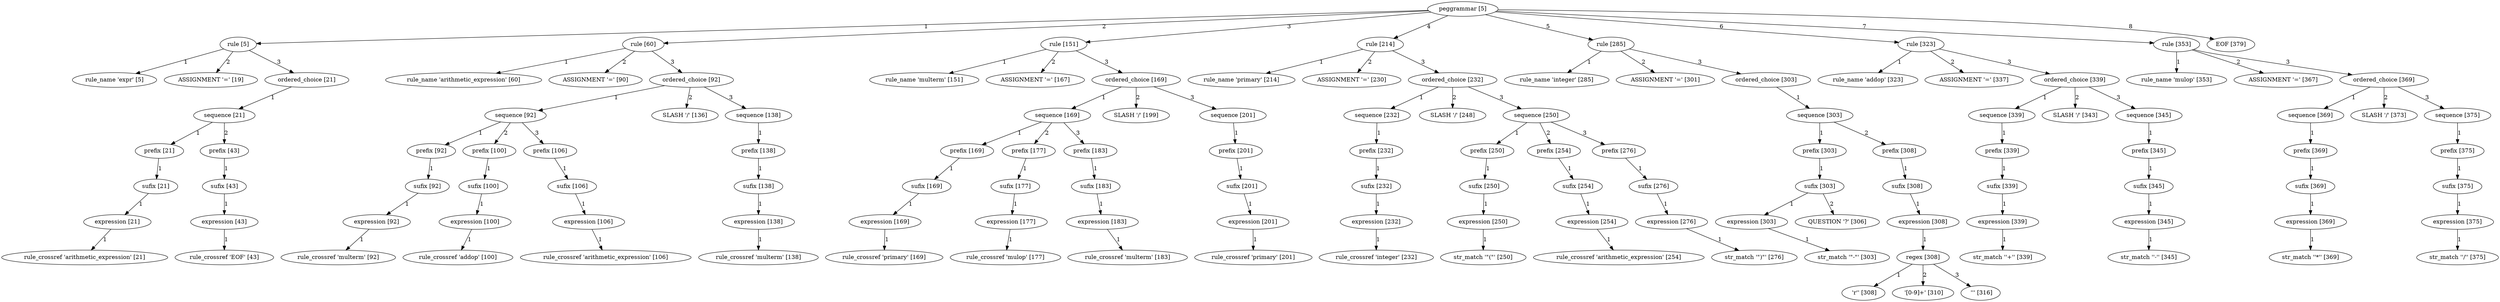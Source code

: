 digraph arpeggio_graph {
4529692088 [label="peggrammar [5]"];
4529692088->4529453160 [label="1"]

4529453160 [label="rule [5]"];
4529453160->4529634776 [label="1"]

4529634776 [label="rule_name 'expr' [5]"];
4529453160->4529635056 [label="2"]

4529635056 [label="ASSIGNMENT '=' [19]"];
4529453160->4529453000 [label="3"]

4529453000 [label="ordered_choice [21]"];
4529453000->4529452600 [label="1"]

4529452600 [label="sequence [21]"];
4529452600->4529418056 [label="1"]

4529418056 [label="prefix [21]"];
4529418056->4529417896 [label="1"]

4529417896 [label="sufix [21]"];
4529417896->4529417096 [label="1"]

4529417096 [label="expression [21]"];
4529417096->4529425432 [label="1"]

4529425432 [label="rule_crossref 'arithmetic_expression' [21]"];
4529452600->4529451640 [label="2"]

4529451640 [label="prefix [43]"];
4529451640->4529451480 [label="1"]

4529451480 [label="sufix [43]"];
4529451480->4529416376 [label="1"]

4529416376 [label="expression [43]"];
4529416376->4529634832 [label="1"]

4529634832 [label="rule_crossref 'EOF' [43]"];
4529692088->4529575080 [label="2"]

4529575080 [label="rule [60]"];
4529575080->4530915200 [label="1"]

4530915200 [label="rule_name 'arithmetic_expression' [60]"];
4529575080->4528908384 [label="2"]

4528908384 [label="ASSIGNMENT '=' [90]"];
4529575080->4529574840 [label="3"]

4529574840 [label="ordered_choice [92]"];
4529574840->4529554120 [label="1"]

4529554120 [label="sequence [92]"];
4529554120->4529553800 [label="1"]

4529553800 [label="prefix [92]"];
4529553800->4529553640 [label="1"]

4529553640 [label="sufix [92]"];
4529553640->4529454520 [label="1"]

4529454520 [label="expression [92]"];
4529454520->4529631416 [label="1"]

4529631416 [label="rule_crossref 'multerm' [92]"];
4529554120->4529454200 [label="2"]

4529454200 [label="prefix [100]"];
4529454200->4529454600 [label="1"]

4529454600 [label="sufix [100]"];
4529454600->4529554840 [label="1"]

4529554840 [label="expression [100]"];
4529554840->4529634496 [label="1"]

4529634496 [label="rule_crossref 'addop' [100]"];
4529554120->4529416696 [label="3"]

4529416696 [label="prefix [106]"];
4529416696->4530940968 [label="1"]

4530940968 [label="sufix [106]"];
4530940968->4529452120 [label="1"]

4529452120 [label="expression [106]"];
4529452120->4529634608 [label="1"]

4529634608 [label="rule_crossref 'arithmetic_expression' [106]"];
4529574840->4529634552 [label="2"]

4529634552 [label="SLASH '/' [136]"];
4529574840->4529574600 [label="3"]

4529574600 [label="sequence [138]"];
4529574600->4529557080 [label="1"]

4529557080 [label="prefix [138]"];
4529557080->4529556920 [label="1"]

4529556920 [label="sufix [138]"];
4529556920->4529556200 [label="1"]

4529556200 [label="expression [138]"];
4529556200->4528762328 [label="1"]

4528762328 [label="rule_crossref 'multerm' [138]"];
4529692088->4529454920 [label="3"]

4529454920 [label="rule [151]"];
4529454920->4529635168 [label="1"]

4529635168 [label="rule_name 'multerm' [151]"];
4529454920->4529635000 [label="2"]

4529635000 [label="ASSIGNMENT '=' [167]"];
4529454920->4529575640 [label="3"]

4529575640 [label="ordered_choice [169]"];
4529575640->4529664072 [label="1"]

4529664072 [label="sequence [169]"];
4529664072->4529553480 [label="1"]

4529553480 [label="prefix [169]"];
4529553480->4529555400 [label="1"]

4529555400 [label="sufix [169]"];
4529555400->4529556520 [label="1"]

4529556520 [label="expression [169]"];
4529556520->4529422968 [label="1"]

4529422968 [label="rule_crossref 'primary' [169]"];
4529664072->4529454040 [label="2"]

4529454040 [label="prefix [177]"];
4529454040->4529453960 [label="1"]

4529453960 [label="sufix [177]"];
4529453960->4529451160 [label="1"]

4529451160 [label="expression [177]"];
4529451160->4529422464 [label="1"]

4529422464 [label="rule_crossref 'mulop' [177]"];
4529664072->4529576680 [label="3"]

4529576680 [label="prefix [183]"];
4529576680->4529576520 [label="1"]

4529576520 [label="sufix [183]"];
4529576520->4529574280 [label="1"]

4529574280 [label="expression [183]"];
4529574280->4529423304 [label="1"]

4529423304 [label="rule_crossref 'multerm' [183]"];
4529575640->4529634328 [label="2"]

4529634328 [label="SLASH '/' [199]"];
4529575640->4529574760 [label="3"]

4529574760 [label="sequence [201]"];
4529574760->4529577480 [label="1"]

4529577480 [label="prefix [201]"];
4529577480->4529577560 [label="1"]

4529577560 [label="sufix [201]"];
4529577560->4529665272 [label="1"]

4529665272 [label="expression [201]"];
4529665272->4529424200 [label="1"]

4529424200 [label="rule_crossref 'primary' [201]"];
4529692088->4529690328 [label="4"]

4529690328 [label="rule [214]"];
4529690328->4529634104 [label="1"]

4529634104 [label="rule_name 'primary' [214]"];
4529690328->4529422688 [label="2"]

4529422688 [label="ASSIGNMENT '=' [230]"];
4529690328->4529690088 [label="3"]

4529690088 [label="ordered_choice [232]"];
4529690088->4529666232 [label="1"]

4529666232 [label="sequence [232]"];
4529666232->4529665512 [label="1"]

4529665512 [label="prefix [232]"];
4529665512->4529665672 [label="1"]

4529665672 [label="sufix [232]"];
4529665672->4529555880 [label="1"]

4529555880 [label="expression [232]"];
4529555880->4529424424 [label="1"]

4529424424 [label="rule_crossref 'integer' [232]"];
4529690088->4529423528 [label="2"]

4529423528 [label="SLASH '/' [248]"];
4529690088->4529689848 [label="3"]

4529689848 [label="sequence [250]"];
4529689848->4529689208 [label="1"]

4529689208 [label="prefix [250]"];
4529689208->4529689048 [label="1"]

4529689048 [label="sufix [250]"];
4529689048->4529667752 [label="1"]

4529667752 [label="expression [250]"];
4529667752->4529423864 [label="1"]

4529423864 [label="str_match '\"(\"' [250]"];
4529689848->4529664392 [label="2"]

4529664392 [label="prefix [254]"];
4529664392->4529665992 [label="1"]

4529665992 [label="sufix [254]"];
4529665992->4529667192 [label="1"]

4529667192 [label="expression [254]"];
4529667192->4529423416 [label="1"]

4529423416 [label="rule_crossref 'arithmetic_expression' [254]"];
4529689848->4529577000 [label="3"]

4529577000 [label="prefix [276]"];
4529577000->4529576280 [label="1"]

4529576280 [label="sufix [276]"];
4529576280->4529417816 [label="1"]

4529417816 [label="expression [276]"];
4529417816->4529423080 [label="1"]

4529423080 [label="str_match '\")\"' [276]"];
4529692088->4529555160 [label="5"]

4529555160 [label="rule [285]"];
4529555160->4529423248 [label="1"]

4529423248 [label="rule_name 'integer' [285]"];
4529555160->4529423696 [label="2"]

4529423696 [label="ASSIGNMENT '=' [301]"];
4529555160->4529451400 [label="3"]

4529451400 [label="ordered_choice [303]"];
4529451400->4529574120 [label="1"]

4529574120 [label="sequence [303]"];
4529574120->4529692488 [label="1"]

4529692488 [label="prefix [303]"];
4529692488->4529692328 [label="1"]

4529692328 [label="sufix [303]"];
4529692328->4529692008 [label="1"]

4529692008 [label="expression [303]"];
4529692008->4529424984 [label="1"]

4529424984 [label="str_match '\"-\"' [303]"];
4529692328->4529424928 [label="2"]

4529424928 [label="QUESTION '?' [306]"];
4529574120->4529690888 [label="2"]

4529690888 [label="prefix [308]"];
4529690888->4529691208 [label="1"]

4529691208 [label="sufix [308]"];
4529691208->4529726712 [label="1"]

4529726712 [label="expression [308]"];
4529726712->4529726392 [label="1"]

4529726392 [label="regex [308]"];
4529726392->4529425152 [label="1"]

4529425152 [label=" 'r'' [308]"];
4529726392->4529425264 [label="2"]

4529425264 [label=" '[0-9]+' [310]"];
4529726392->4529425320 [label="3"]

4529425320 [label=" ''' [316]"];
4529692088->4529667992 [label="6"]

4529667992 [label="rule [323]"];
4529667992->4529424368 [label="1"]

4529424368 [label="rule_name 'addop' [323]"];
4529667992->4529424592 [label="2"]

4529424592 [label="ASSIGNMENT '=' [337]"];
4529667992->4529725912 [label="3"]

4529725912 [label="ordered_choice [339]"];
4529725912->4529728312 [label="1"]

4529728312 [label="sequence [339]"];
4529728312->4529727032 [label="1"]

4529727032 [label="prefix [339]"];
4529727032->4529726792 [label="1"]

4529726792 [label="sufix [339]"];
4529726792->4529726632 [label="1"]

4529726632 [label="expression [339]"];
4529726632->4529425880 [label="1"]

4529425880 [label="str_match ''+'' [339]"];
4529725912->4529425600 [label="2"]

4529425600 [label="SLASH '/' [343]"];
4529725912->4529725672 [label="3"]

4529725672 [label="sequence [345]"];
4529725672->4529728712 [label="1"]

4529728712 [label="prefix [345]"];
4529728712->4529728872 [label="1"]

4529728872 [label="sufix [345]"];
4529728872->4529766792 [label="1"]

4529766792 [label="expression [345]"];
4529766792->4529426216 [label="1"]

4529426216 [label="str_match ''-'' [345]"];
4529692088->4529767672 [label="7"]

4529767672 [label="rule [353]"];
4529767672->4529424760 [label="1"]

4529424760 [label="rule_name 'mulop' [353]"];
4529767672->4529422576 [label="2"]

4529422576 [label="ASSIGNMENT '=' [367]"];
4529767672->4529767992 [label="3"]

4529767992 [label="ordered_choice [369]"];
4529767992->4529768392 [label="1"]

4529768392 [label="sequence [369]"];
4529768392->4529766472 [label="1"]

4529766472 [label="prefix [369]"];
4529766472->4529766712 [label="1"]

4529766712 [label="sufix [369]"];
4529766712->4529691368 [label="1"]

4529691368 [label="expression [369]"];
4529691368->4529774832 [label="1"]

4529774832 [label="str_match ''*'' [369]"];
4529767992->4529425936 [label="2"]

4529425936 [label="SLASH '/' [373]"];
4529767992->4529768552 [label="3"]

4529768552 [label="sequence [375]"];
4529768552->4529770392 [label="1"]

4529770392 [label="prefix [375]"];
4529770392->4529823976 [label="1"]

4529823976 [label="sufix [375]"];
4529823976->4529769912 [label="1"]

4529769912 [label="expression [375]"];
4529769912->4529775224 [label="1"]

4529775224 [label="str_match ''/'' [375]"];
4529692088->4529425656 [label="8"]

4529425656 [label="EOF [379]"];
}